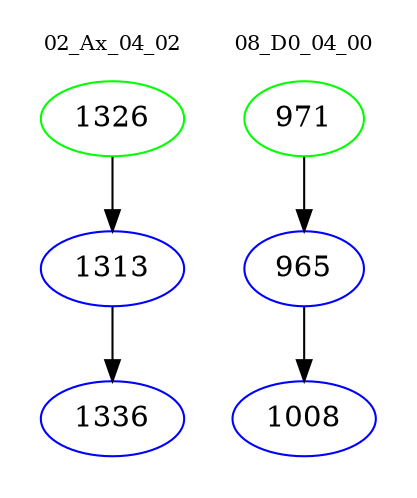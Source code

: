 digraph{
subgraph cluster_0 {
color = white
label = "02_Ax_04_02";
fontsize=10;
T0_1326 [label="1326", color="green"]
T0_1326 -> T0_1313 [color="black"]
T0_1313 [label="1313", color="blue"]
T0_1313 -> T0_1336 [color="black"]
T0_1336 [label="1336", color="blue"]
}
subgraph cluster_1 {
color = white
label = "08_D0_04_00";
fontsize=10;
T1_971 [label="971", color="green"]
T1_971 -> T1_965 [color="black"]
T1_965 [label="965", color="blue"]
T1_965 -> T1_1008 [color="black"]
T1_1008 [label="1008", color="blue"]
}
}
